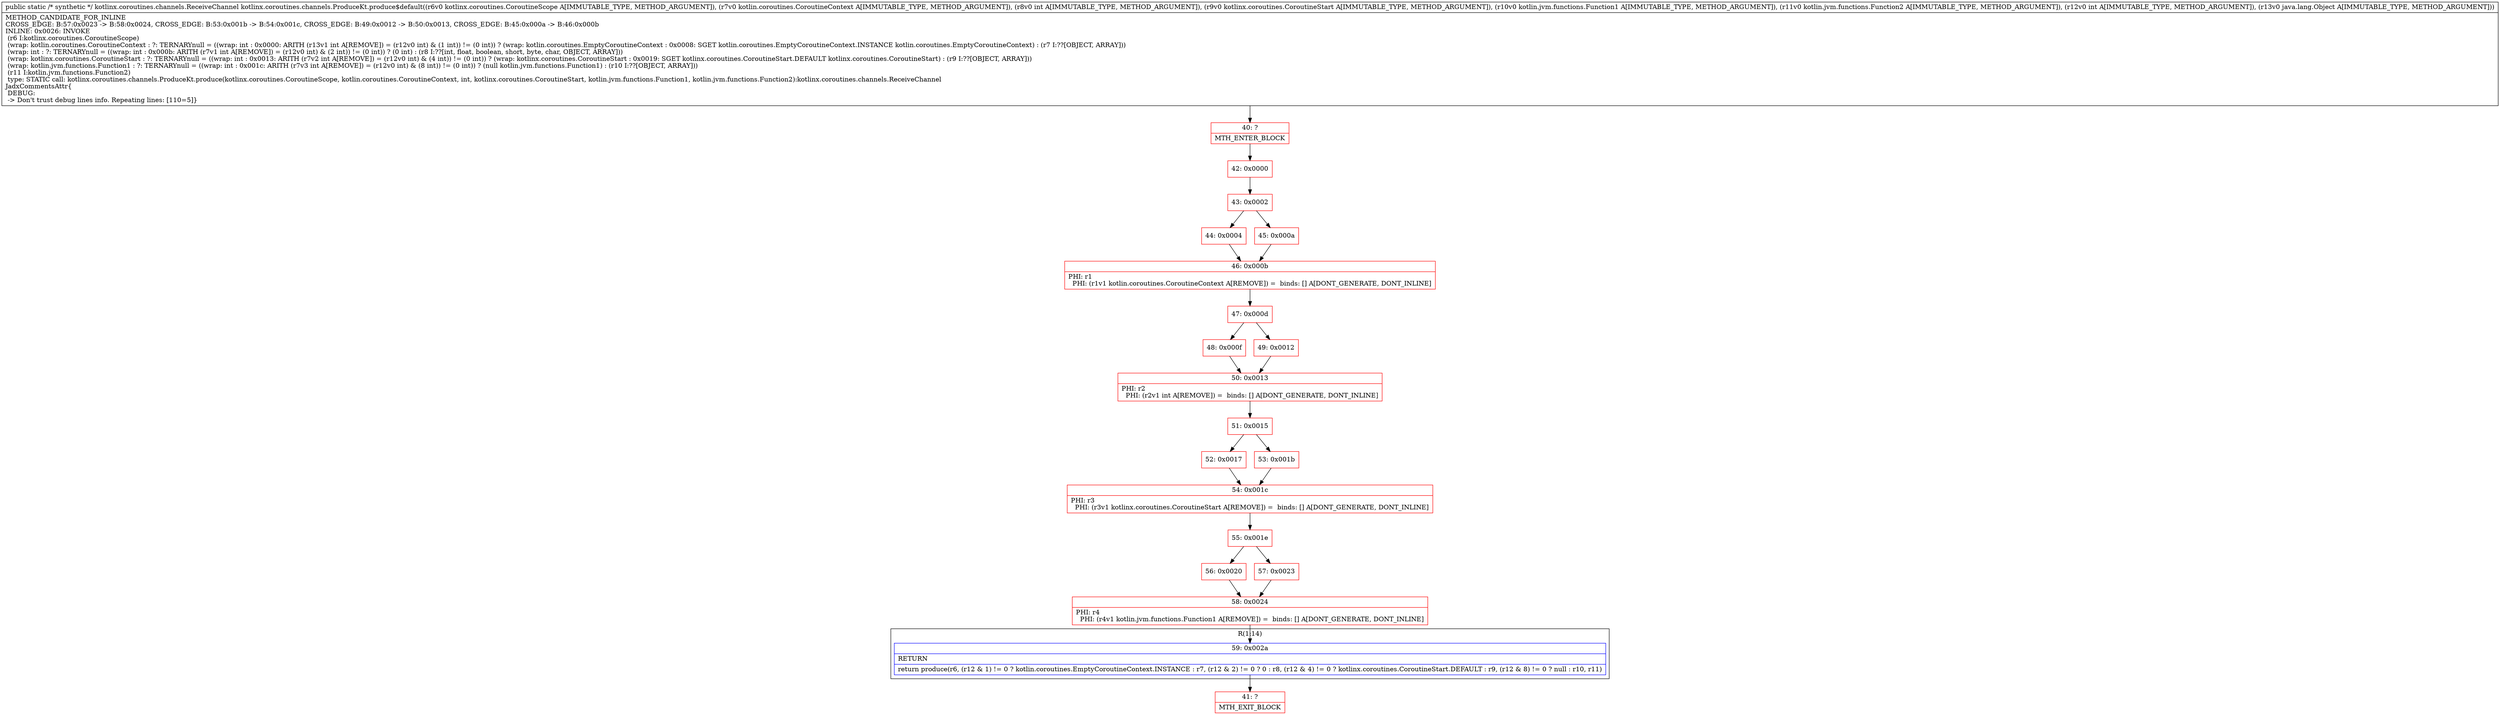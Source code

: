 digraph "CFG forkotlinx.coroutines.channels.ProduceKt.produce$default(Lkotlinx\/coroutines\/CoroutineScope;Lkotlin\/coroutines\/CoroutineContext;ILkotlinx\/coroutines\/CoroutineStart;Lkotlin\/jvm\/functions\/Function1;Lkotlin\/jvm\/functions\/Function2;ILjava\/lang\/Object;)Lkotlinx\/coroutines\/channels\/ReceiveChannel;" {
subgraph cluster_Region_1571771030 {
label = "R(1:14)";
node [shape=record,color=blue];
Node_59 [shape=record,label="{59\:\ 0x002a|RETURN\l|return produce(r6, (r12 & 1) != 0 ? kotlin.coroutines.EmptyCoroutineContext.INSTANCE : r7, (r12 & 2) != 0 ? 0 : r8, (r12 & 4) != 0 ? kotlinx.coroutines.CoroutineStart.DEFAULT : r9, (r12 & 8) != 0 ? null : r10, r11)\l}"];
}
Node_40 [shape=record,color=red,label="{40\:\ ?|MTH_ENTER_BLOCK\l}"];
Node_42 [shape=record,color=red,label="{42\:\ 0x0000}"];
Node_43 [shape=record,color=red,label="{43\:\ 0x0002}"];
Node_44 [shape=record,color=red,label="{44\:\ 0x0004}"];
Node_46 [shape=record,color=red,label="{46\:\ 0x000b|PHI: r1 \l  PHI: (r1v1 kotlin.coroutines.CoroutineContext A[REMOVE]) =  binds: [] A[DONT_GENERATE, DONT_INLINE]\l}"];
Node_47 [shape=record,color=red,label="{47\:\ 0x000d}"];
Node_48 [shape=record,color=red,label="{48\:\ 0x000f}"];
Node_50 [shape=record,color=red,label="{50\:\ 0x0013|PHI: r2 \l  PHI: (r2v1 int A[REMOVE]) =  binds: [] A[DONT_GENERATE, DONT_INLINE]\l}"];
Node_51 [shape=record,color=red,label="{51\:\ 0x0015}"];
Node_52 [shape=record,color=red,label="{52\:\ 0x0017}"];
Node_54 [shape=record,color=red,label="{54\:\ 0x001c|PHI: r3 \l  PHI: (r3v1 kotlinx.coroutines.CoroutineStart A[REMOVE]) =  binds: [] A[DONT_GENERATE, DONT_INLINE]\l}"];
Node_55 [shape=record,color=red,label="{55\:\ 0x001e}"];
Node_56 [shape=record,color=red,label="{56\:\ 0x0020}"];
Node_58 [shape=record,color=red,label="{58\:\ 0x0024|PHI: r4 \l  PHI: (r4v1 kotlin.jvm.functions.Function1 A[REMOVE]) =  binds: [] A[DONT_GENERATE, DONT_INLINE]\l}"];
Node_41 [shape=record,color=red,label="{41\:\ ?|MTH_EXIT_BLOCK\l}"];
Node_57 [shape=record,color=red,label="{57\:\ 0x0023}"];
Node_53 [shape=record,color=red,label="{53\:\ 0x001b}"];
Node_49 [shape=record,color=red,label="{49\:\ 0x0012}"];
Node_45 [shape=record,color=red,label="{45\:\ 0x000a}"];
MethodNode[shape=record,label="{public static \/* synthetic *\/ kotlinx.coroutines.channels.ReceiveChannel kotlinx.coroutines.channels.ProduceKt.produce$default((r6v0 kotlinx.coroutines.CoroutineScope A[IMMUTABLE_TYPE, METHOD_ARGUMENT]), (r7v0 kotlin.coroutines.CoroutineContext A[IMMUTABLE_TYPE, METHOD_ARGUMENT]), (r8v0 int A[IMMUTABLE_TYPE, METHOD_ARGUMENT]), (r9v0 kotlinx.coroutines.CoroutineStart A[IMMUTABLE_TYPE, METHOD_ARGUMENT]), (r10v0 kotlin.jvm.functions.Function1 A[IMMUTABLE_TYPE, METHOD_ARGUMENT]), (r11v0 kotlin.jvm.functions.Function2 A[IMMUTABLE_TYPE, METHOD_ARGUMENT]), (r12v0 int A[IMMUTABLE_TYPE, METHOD_ARGUMENT]), (r13v0 java.lang.Object A[IMMUTABLE_TYPE, METHOD_ARGUMENT]))  | METHOD_CANDIDATE_FOR_INLINE\lCROSS_EDGE: B:57:0x0023 \-\> B:58:0x0024, CROSS_EDGE: B:53:0x001b \-\> B:54:0x001c, CROSS_EDGE: B:49:0x0012 \-\> B:50:0x0013, CROSS_EDGE: B:45:0x000a \-\> B:46:0x000b\lINLINE: 0x0026: INVOKE  \l  (r6 I:kotlinx.coroutines.CoroutineScope)\l  (wrap: kotlin.coroutines.CoroutineContext : ?: TERNARYnull = ((wrap: int : 0x0000: ARITH  (r13v1 int A[REMOVE]) = (r12v0 int) & (1 int)) != (0 int)) ? (wrap: kotlin.coroutines.EmptyCoroutineContext : 0x0008: SGET   kotlin.coroutines.EmptyCoroutineContext.INSTANCE kotlin.coroutines.EmptyCoroutineContext) : (r7 I:??[OBJECT, ARRAY]))\l  (wrap: int : ?: TERNARYnull = ((wrap: int : 0x000b: ARITH  (r7v1 int A[REMOVE]) = (r12v0 int) & (2 int)) != (0 int)) ? (0 int) : (r8 I:??[int, float, boolean, short, byte, char, OBJECT, ARRAY]))\l  (wrap: kotlinx.coroutines.CoroutineStart : ?: TERNARYnull = ((wrap: int : 0x0013: ARITH  (r7v2 int A[REMOVE]) = (r12v0 int) & (4 int)) != (0 int)) ? (wrap: kotlinx.coroutines.CoroutineStart : 0x0019: SGET   kotlinx.coroutines.CoroutineStart.DEFAULT kotlinx.coroutines.CoroutineStart) : (r9 I:??[OBJECT, ARRAY]))\l  (wrap: kotlin.jvm.functions.Function1 : ?: TERNARYnull = ((wrap: int : 0x001c: ARITH  (r7v3 int A[REMOVE]) = (r12v0 int) & (8 int)) != (0 int)) ? (null kotlin.jvm.functions.Function1) : (r10 I:??[OBJECT, ARRAY]))\l  (r11 I:kotlin.jvm.functions.Function2)\l type: STATIC call: kotlinx.coroutines.channels.ProduceKt.produce(kotlinx.coroutines.CoroutineScope, kotlin.coroutines.CoroutineContext, int, kotlinx.coroutines.CoroutineStart, kotlin.jvm.functions.Function1, kotlin.jvm.functions.Function2):kotlinx.coroutines.channels.ReceiveChannel\lJadxCommentsAttr\{\l DEBUG: \l \-\> Don't trust debug lines info. Repeating lines: [110=5]\}\l}"];
MethodNode -> Node_40;Node_59 -> Node_41;
Node_40 -> Node_42;
Node_42 -> Node_43;
Node_43 -> Node_44;
Node_43 -> Node_45;
Node_44 -> Node_46;
Node_46 -> Node_47;
Node_47 -> Node_48;
Node_47 -> Node_49;
Node_48 -> Node_50;
Node_50 -> Node_51;
Node_51 -> Node_52;
Node_51 -> Node_53;
Node_52 -> Node_54;
Node_54 -> Node_55;
Node_55 -> Node_56;
Node_55 -> Node_57;
Node_56 -> Node_58;
Node_58 -> Node_59;
Node_57 -> Node_58;
Node_53 -> Node_54;
Node_49 -> Node_50;
Node_45 -> Node_46;
}

